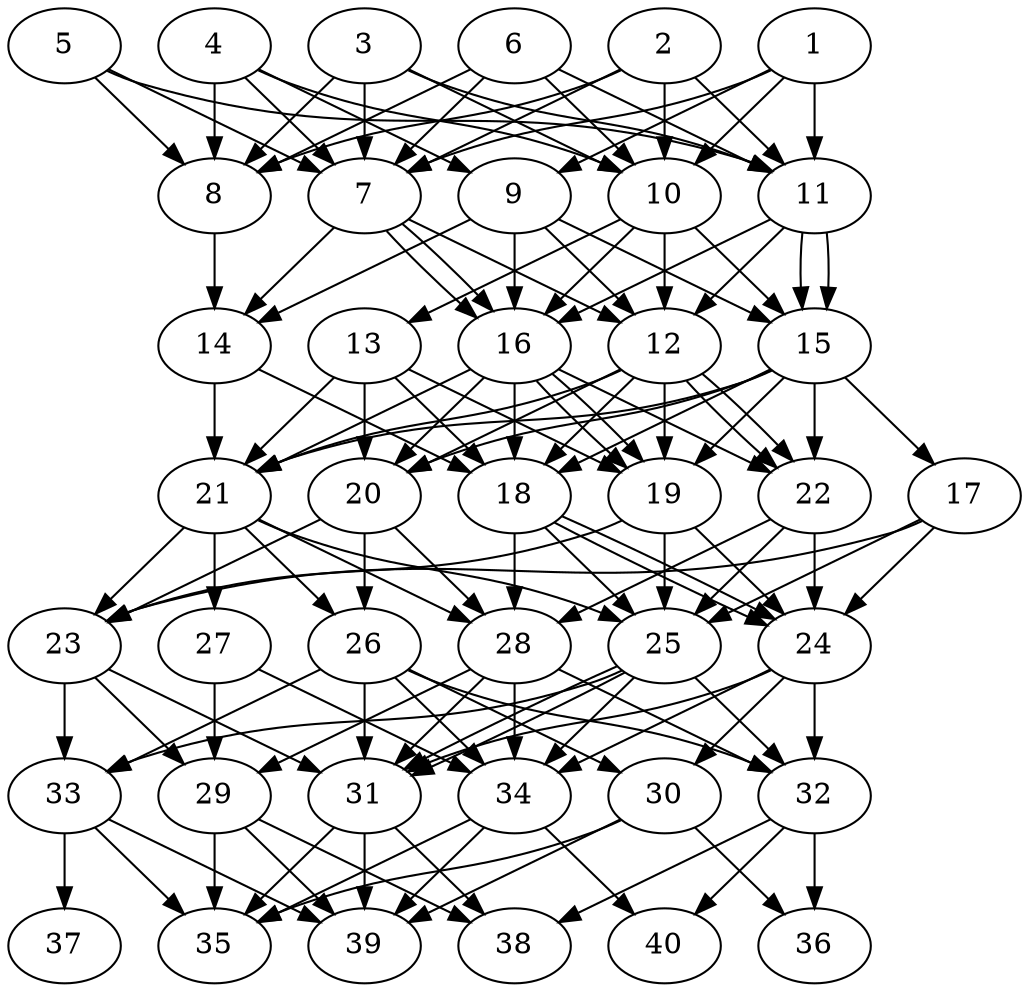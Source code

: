 // DAG automatically generated by daggen at Thu Oct  3 14:06:50 2019
// ./daggen --dot -n 40 --ccr 0.4 --fat 0.5 --regular 0.9 --density 0.9 --mindata 5242880 --maxdata 52428800 
digraph G {
  1 [size="121866240", alpha="0.16", expect_size="48746496"] 
  1 -> 7 [size ="48746496"]
  1 -> 9 [size ="48746496"]
  1 -> 10 [size ="48746496"]
  1 -> 11 [size ="48746496"]
  2 [size="106214400", alpha="0.01", expect_size="42485760"] 
  2 -> 7 [size ="42485760"]
  2 -> 8 [size ="42485760"]
  2 -> 10 [size ="42485760"]
  2 -> 11 [size ="42485760"]
  3 [size="62694400", alpha="0.13", expect_size="25077760"] 
  3 -> 7 [size ="25077760"]
  3 -> 8 [size ="25077760"]
  3 -> 10 [size ="25077760"]
  3 -> 11 [size ="25077760"]
  4 [size="74140160", alpha="0.00", expect_size="29656064"] 
  4 -> 7 [size ="29656064"]
  4 -> 8 [size ="29656064"]
  4 -> 9 [size ="29656064"]
  4 -> 10 [size ="29656064"]
  5 [size="49228800", alpha="0.01", expect_size="19691520"] 
  5 -> 7 [size ="19691520"]
  5 -> 8 [size ="19691520"]
  5 -> 11 [size ="19691520"]
  6 [size="24760320", alpha="0.05", expect_size="9904128"] 
  6 -> 7 [size ="9904128"]
  6 -> 8 [size ="9904128"]
  6 -> 10 [size ="9904128"]
  6 -> 11 [size ="9904128"]
  7 [size="128120320", alpha="0.04", expect_size="51248128"] 
  7 -> 12 [size ="51248128"]
  7 -> 14 [size ="51248128"]
  7 -> 16 [size ="51248128"]
  7 -> 16 [size ="51248128"]
  8 [size="16337920", alpha="0.03", expect_size="6535168"] 
  8 -> 14 [size ="6535168"]
  9 [size="91430400", alpha="0.04", expect_size="36572160"] 
  9 -> 12 [size ="36572160"]
  9 -> 14 [size ="36572160"]
  9 -> 15 [size ="36572160"]
  9 -> 16 [size ="36572160"]
  10 [size="60116480", alpha="0.17", expect_size="24046592"] 
  10 -> 12 [size ="24046592"]
  10 -> 13 [size ="24046592"]
  10 -> 15 [size ="24046592"]
  10 -> 16 [size ="24046592"]
  11 [size="54996480", alpha="0.06", expect_size="21998592"] 
  11 -> 12 [size ="21998592"]
  11 -> 15 [size ="21998592"]
  11 -> 15 [size ="21998592"]
  11 -> 16 [size ="21998592"]
  12 [size="33689600", alpha="0.12", expect_size="13475840"] 
  12 -> 18 [size ="13475840"]
  12 -> 19 [size ="13475840"]
  12 -> 20 [size ="13475840"]
  12 -> 21 [size ="13475840"]
  12 -> 22 [size ="13475840"]
  12 -> 22 [size ="13475840"]
  13 [size="41538560", alpha="0.03", expect_size="16615424"] 
  13 -> 18 [size ="16615424"]
  13 -> 19 [size ="16615424"]
  13 -> 20 [size ="16615424"]
  13 -> 21 [size ="16615424"]
  14 [size="116887040", alpha="0.00", expect_size="46754816"] 
  14 -> 18 [size ="46754816"]
  14 -> 21 [size ="46754816"]
  15 [size="117148160", alpha="0.09", expect_size="46859264"] 
  15 -> 17 [size ="46859264"]
  15 -> 18 [size ="46859264"]
  15 -> 19 [size ="46859264"]
  15 -> 20 [size ="46859264"]
  15 -> 21 [size ="46859264"]
  15 -> 22 [size ="46859264"]
  16 [size="124746240", alpha="0.13", expect_size="49898496"] 
  16 -> 18 [size ="49898496"]
  16 -> 19 [size ="49898496"]
  16 -> 19 [size ="49898496"]
  16 -> 20 [size ="49898496"]
  16 -> 21 [size ="49898496"]
  16 -> 22 [size ="49898496"]
  17 [size="38430720", alpha="0.08", expect_size="15372288"] 
  17 -> 23 [size ="15372288"]
  17 -> 24 [size ="15372288"]
  17 -> 25 [size ="15372288"]
  18 [size="63262720", alpha="0.17", expect_size="25305088"] 
  18 -> 24 [size ="25305088"]
  18 -> 24 [size ="25305088"]
  18 -> 25 [size ="25305088"]
  18 -> 28 [size ="25305088"]
  19 [size="79784960", alpha="0.11", expect_size="31913984"] 
  19 -> 23 [size ="31913984"]
  19 -> 24 [size ="31913984"]
  19 -> 25 [size ="31913984"]
  20 [size="102123520", alpha="0.15", expect_size="40849408"] 
  20 -> 23 [size ="40849408"]
  20 -> 26 [size ="40849408"]
  20 -> 28 [size ="40849408"]
  21 [size="84428800", alpha="0.18", expect_size="33771520"] 
  21 -> 23 [size ="33771520"]
  21 -> 25 [size ="33771520"]
  21 -> 26 [size ="33771520"]
  21 -> 27 [size ="33771520"]
  21 -> 28 [size ="33771520"]
  22 [size="117911040", alpha="0.16", expect_size="47164416"] 
  22 -> 24 [size ="47164416"]
  22 -> 25 [size ="47164416"]
  22 -> 28 [size ="47164416"]
  23 [size="70983680", alpha="0.03", expect_size="28393472"] 
  23 -> 29 [size ="28393472"]
  23 -> 31 [size ="28393472"]
  23 -> 33 [size ="28393472"]
  24 [size="89098240", alpha="0.20", expect_size="35639296"] 
  24 -> 30 [size ="35639296"]
  24 -> 31 [size ="35639296"]
  24 -> 32 [size ="35639296"]
  24 -> 34 [size ="35639296"]
  25 [size="90606080", alpha="0.03", expect_size="36242432"] 
  25 -> 31 [size ="36242432"]
  25 -> 31 [size ="36242432"]
  25 -> 32 [size ="36242432"]
  25 -> 33 [size ="36242432"]
  25 -> 34 [size ="36242432"]
  26 [size="24878080", alpha="0.08", expect_size="9951232"] 
  26 -> 30 [size ="9951232"]
  26 -> 31 [size ="9951232"]
  26 -> 32 [size ="9951232"]
  26 -> 33 [size ="9951232"]
  26 -> 34 [size ="9951232"]
  27 [size="98880000", alpha="0.13", expect_size="39552000"] 
  27 -> 29 [size ="39552000"]
  27 -> 34 [size ="39552000"]
  28 [size="30814720", alpha="0.18", expect_size="12325888"] 
  28 -> 29 [size ="12325888"]
  28 -> 31 [size ="12325888"]
  28 -> 32 [size ="12325888"]
  28 -> 34 [size ="12325888"]
  29 [size="15045120", alpha="0.16", expect_size="6018048"] 
  29 -> 35 [size ="6018048"]
  29 -> 38 [size ="6018048"]
  29 -> 39 [size ="6018048"]
  30 [size="81397760", alpha="0.03", expect_size="32559104"] 
  30 -> 35 [size ="32559104"]
  30 -> 36 [size ="32559104"]
  30 -> 39 [size ="32559104"]
  31 [size="53711360", alpha="0.16", expect_size="21484544"] 
  31 -> 35 [size ="21484544"]
  31 -> 38 [size ="21484544"]
  31 -> 39 [size ="21484544"]
  32 [size="40750080", alpha="0.13", expect_size="16300032"] 
  32 -> 36 [size ="16300032"]
  32 -> 38 [size ="16300032"]
  32 -> 40 [size ="16300032"]
  33 [size="17658880", alpha="0.15", expect_size="7063552"] 
  33 -> 35 [size ="7063552"]
  33 -> 37 [size ="7063552"]
  33 -> 39 [size ="7063552"]
  34 [size="34024960", alpha="0.15", expect_size="13609984"] 
  34 -> 35 [size ="13609984"]
  34 -> 39 [size ="13609984"]
  34 -> 40 [size ="13609984"]
  35 [size="32913920", alpha="0.12", expect_size="13165568"] 
  36 [size="50455040", alpha="0.08", expect_size="20182016"] 
  37 [size="98298880", alpha="0.08", expect_size="39319552"] 
  38 [size="55534080", alpha="0.17", expect_size="22213632"] 
  39 [size="43353600", alpha="0.17", expect_size="17341440"] 
  40 [size="22115840", alpha="0.12", expect_size="8846336"] 
}
